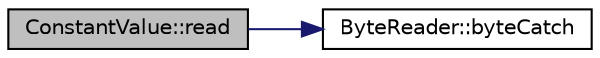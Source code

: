 digraph "ConstantValue::read"
{
  edge [fontname="Helvetica",fontsize="10",labelfontname="Helvetica",labelfontsize="10"];
  node [fontname="Helvetica",fontsize="10",shape=record];
  rankdir="LR";
  Node1 [label="ConstantValue::read",height=0.2,width=0.4,color="black", fillcolor="grey75", style="filled", fontcolor="black"];
  Node1 -> Node2 [color="midnightblue",fontsize="10",style="solid",fontname="Helvetica"];
  Node2 [label="ByteReader::byteCatch",height=0.2,width=0.4,color="black", fillcolor="white", style="filled",URL="$class_byte_reader.html#ae570748805994596f51ae033183935d7"];
}
